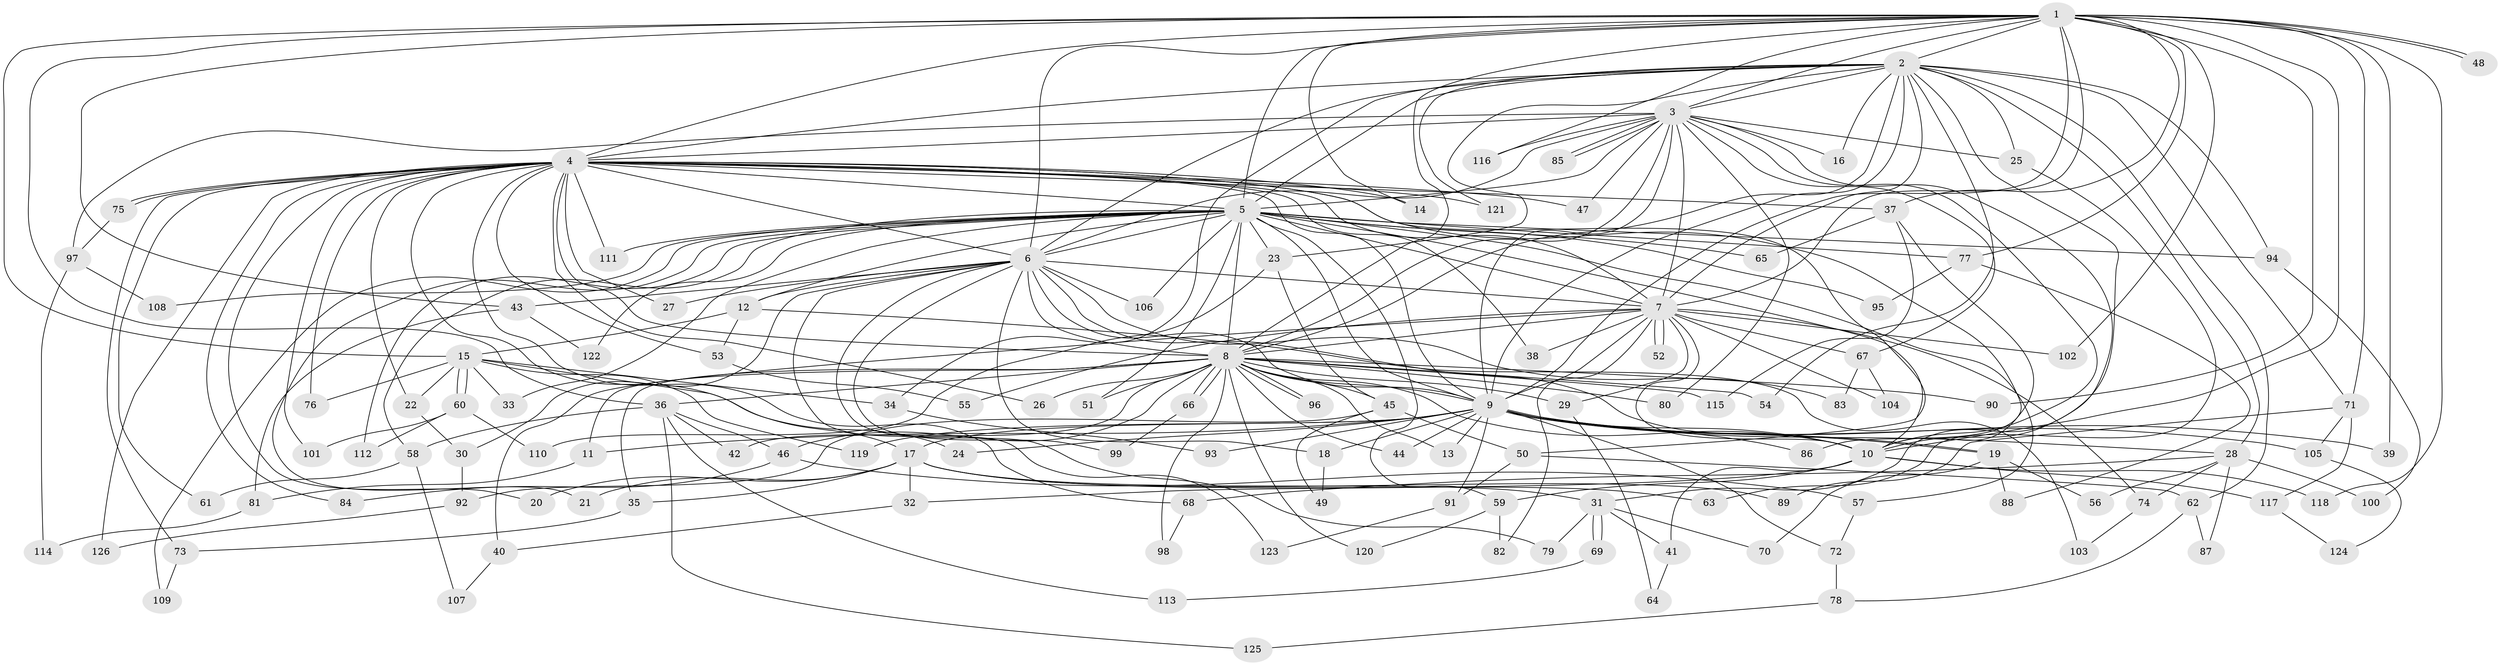 // coarse degree distribution, {28: 0.02, 22: 0.04, 2: 0.52, 1: 0.2, 3: 0.1, 4: 0.04, 7: 0.04, 14: 0.02, 9: 0.02}
// Generated by graph-tools (version 1.1) at 2025/47/03/04/25 21:47:04]
// undirected, 126 vertices, 277 edges
graph export_dot {
graph [start="1"]
  node [color=gray90,style=filled];
  1;
  2;
  3;
  4;
  5;
  6;
  7;
  8;
  9;
  10;
  11;
  12;
  13;
  14;
  15;
  16;
  17;
  18;
  19;
  20;
  21;
  22;
  23;
  24;
  25;
  26;
  27;
  28;
  29;
  30;
  31;
  32;
  33;
  34;
  35;
  36;
  37;
  38;
  39;
  40;
  41;
  42;
  43;
  44;
  45;
  46;
  47;
  48;
  49;
  50;
  51;
  52;
  53;
  54;
  55;
  56;
  57;
  58;
  59;
  60;
  61;
  62;
  63;
  64;
  65;
  66;
  67;
  68;
  69;
  70;
  71;
  72;
  73;
  74;
  75;
  76;
  77;
  78;
  79;
  80;
  81;
  82;
  83;
  84;
  85;
  86;
  87;
  88;
  89;
  90;
  91;
  92;
  93;
  94;
  95;
  96;
  97;
  98;
  99;
  100;
  101;
  102;
  103;
  104;
  105;
  106;
  107;
  108;
  109;
  110;
  111;
  112;
  113;
  114;
  115;
  116;
  117;
  118;
  119;
  120;
  121;
  122;
  123;
  124;
  125;
  126;
  1 -- 2;
  1 -- 3;
  1 -- 4;
  1 -- 5;
  1 -- 6;
  1 -- 7;
  1 -- 8;
  1 -- 9;
  1 -- 10;
  1 -- 14;
  1 -- 15;
  1 -- 36;
  1 -- 37;
  1 -- 39;
  1 -- 43;
  1 -- 48;
  1 -- 48;
  1 -- 71;
  1 -- 77;
  1 -- 90;
  1 -- 102;
  1 -- 116;
  1 -- 118;
  2 -- 3;
  2 -- 4;
  2 -- 5;
  2 -- 6;
  2 -- 7;
  2 -- 8;
  2 -- 9;
  2 -- 10;
  2 -- 16;
  2 -- 23;
  2 -- 25;
  2 -- 28;
  2 -- 34;
  2 -- 54;
  2 -- 62;
  2 -- 71;
  2 -- 94;
  2 -- 121;
  3 -- 4;
  3 -- 5;
  3 -- 6;
  3 -- 7;
  3 -- 8;
  3 -- 9;
  3 -- 10;
  3 -- 16;
  3 -- 25;
  3 -- 31;
  3 -- 47;
  3 -- 67;
  3 -- 80;
  3 -- 85;
  3 -- 85;
  3 -- 97;
  3 -- 116;
  4 -- 5;
  4 -- 6;
  4 -- 7;
  4 -- 8;
  4 -- 9;
  4 -- 10;
  4 -- 14;
  4 -- 17;
  4 -- 20;
  4 -- 22;
  4 -- 26;
  4 -- 27;
  4 -- 37;
  4 -- 38;
  4 -- 47;
  4 -- 50;
  4 -- 53;
  4 -- 61;
  4 -- 68;
  4 -- 73;
  4 -- 75;
  4 -- 75;
  4 -- 76;
  4 -- 84;
  4 -- 101;
  4 -- 111;
  4 -- 121;
  4 -- 126;
  5 -- 6;
  5 -- 7;
  5 -- 8;
  5 -- 9;
  5 -- 10;
  5 -- 12;
  5 -- 21;
  5 -- 23;
  5 -- 33;
  5 -- 51;
  5 -- 57;
  5 -- 58;
  5 -- 59;
  5 -- 65;
  5 -- 77;
  5 -- 94;
  5 -- 95;
  5 -- 106;
  5 -- 108;
  5 -- 109;
  5 -- 111;
  5 -- 112;
  5 -- 122;
  6 -- 7;
  6 -- 8;
  6 -- 9;
  6 -- 10;
  6 -- 12;
  6 -- 18;
  6 -- 27;
  6 -- 30;
  6 -- 43;
  6 -- 79;
  6 -- 83;
  6 -- 99;
  6 -- 106;
  6 -- 123;
  7 -- 8;
  7 -- 9;
  7 -- 10;
  7 -- 29;
  7 -- 38;
  7 -- 40;
  7 -- 52;
  7 -- 52;
  7 -- 55;
  7 -- 67;
  7 -- 74;
  7 -- 82;
  7 -- 102;
  7 -- 104;
  8 -- 9;
  8 -- 10;
  8 -- 11;
  8 -- 13;
  8 -- 26;
  8 -- 29;
  8 -- 35;
  8 -- 36;
  8 -- 42;
  8 -- 44;
  8 -- 45;
  8 -- 46;
  8 -- 51;
  8 -- 54;
  8 -- 66;
  8 -- 66;
  8 -- 80;
  8 -- 90;
  8 -- 96;
  8 -- 96;
  8 -- 98;
  8 -- 115;
  8 -- 120;
  9 -- 10;
  9 -- 11;
  9 -- 13;
  9 -- 17;
  9 -- 18;
  9 -- 19;
  9 -- 19;
  9 -- 24;
  9 -- 28;
  9 -- 39;
  9 -- 44;
  9 -- 72;
  9 -- 86;
  9 -- 91;
  9 -- 93;
  9 -- 105;
  9 -- 119;
  10 -- 32;
  10 -- 41;
  10 -- 59;
  10 -- 117;
  10 -- 118;
  11 -- 81;
  12 -- 15;
  12 -- 53;
  12 -- 103;
  15 -- 22;
  15 -- 24;
  15 -- 33;
  15 -- 34;
  15 -- 60;
  15 -- 60;
  15 -- 76;
  15 -- 119;
  17 -- 20;
  17 -- 21;
  17 -- 31;
  17 -- 32;
  17 -- 35;
  17 -- 63;
  17 -- 89;
  18 -- 49;
  19 -- 56;
  19 -- 70;
  19 -- 88;
  22 -- 30;
  23 -- 45;
  23 -- 110;
  25 -- 63;
  28 -- 56;
  28 -- 68;
  28 -- 74;
  28 -- 87;
  28 -- 100;
  29 -- 64;
  30 -- 92;
  31 -- 41;
  31 -- 69;
  31 -- 69;
  31 -- 70;
  31 -- 79;
  32 -- 40;
  34 -- 93;
  35 -- 73;
  36 -- 42;
  36 -- 46;
  36 -- 58;
  36 -- 113;
  36 -- 125;
  37 -- 65;
  37 -- 86;
  37 -- 115;
  40 -- 107;
  41 -- 64;
  43 -- 81;
  43 -- 122;
  45 -- 49;
  45 -- 50;
  45 -- 92;
  46 -- 57;
  46 -- 84;
  50 -- 62;
  50 -- 91;
  53 -- 55;
  57 -- 72;
  58 -- 61;
  58 -- 107;
  59 -- 82;
  59 -- 120;
  60 -- 101;
  60 -- 110;
  60 -- 112;
  62 -- 78;
  62 -- 87;
  66 -- 99;
  67 -- 83;
  67 -- 104;
  68 -- 98;
  69 -- 113;
  71 -- 89;
  71 -- 105;
  71 -- 117;
  72 -- 78;
  73 -- 109;
  74 -- 103;
  75 -- 97;
  77 -- 88;
  77 -- 95;
  78 -- 125;
  81 -- 114;
  91 -- 123;
  92 -- 126;
  94 -- 100;
  97 -- 108;
  97 -- 114;
  105 -- 124;
  117 -- 124;
}
